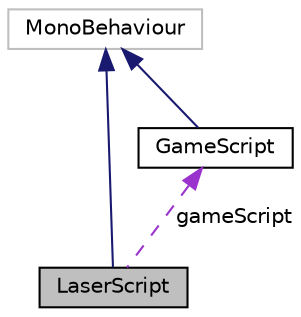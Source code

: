 digraph "LaserScript"
{
 // LATEX_PDF_SIZE
  edge [fontname="Helvetica",fontsize="10",labelfontname="Helvetica",labelfontsize="10"];
  node [fontname="Helvetica",fontsize="10",shape=record];
  Node1 [label="LaserScript",height=0.2,width=0.4,color="black", fillcolor="grey75", style="filled", fontcolor="black",tooltip=" "];
  Node2 -> Node1 [dir="back",color="midnightblue",fontsize="10",style="solid",fontname="Helvetica"];
  Node2 [label="MonoBehaviour",height=0.2,width=0.4,color="grey75", fillcolor="white", style="filled",tooltip=" "];
  Node3 -> Node1 [dir="back",color="darkorchid3",fontsize="10",style="dashed",label=" gameScript" ,fontname="Helvetica"];
  Node3 [label="GameScript",height=0.2,width=0.4,color="black", fillcolor="white", style="filled",URL="$class_game_script.html",tooltip=" "];
  Node2 -> Node3 [dir="back",color="midnightblue",fontsize="10",style="solid",fontname="Helvetica"];
}
